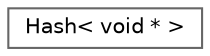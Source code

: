 digraph "Graphical Class Hierarchy"
{
 // LATEX_PDF_SIZE
  bgcolor="transparent";
  edge [fontname=Helvetica,fontsize=10,labelfontname=Helvetica,labelfontsize=10];
  node [fontname=Helvetica,fontsize=10,shape=box,height=0.2,width=0.4];
  rankdir="LR";
  Node0 [id="Node000000",label="Hash\< void * \>",height=0.2,width=0.4,color="grey40", fillcolor="white", style="filled",URL="$structFoam_1_1Hash_3_01void_01_5_01_4.html",tooltip=" "];
}
